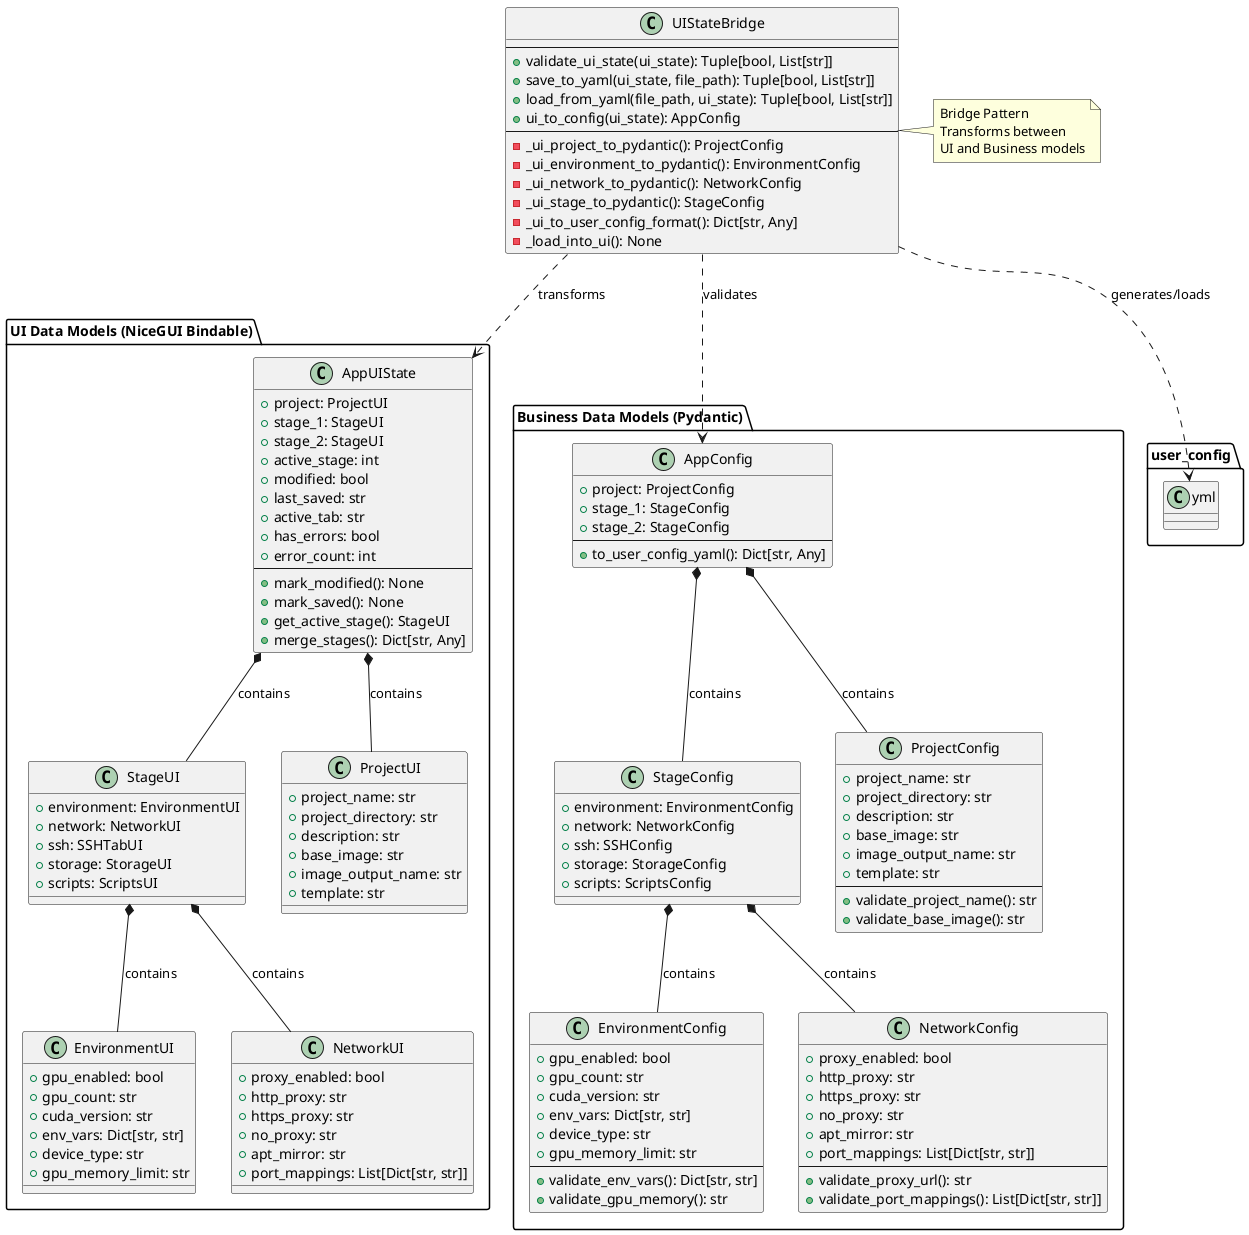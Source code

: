 @startuml data_models

package "UI Data Models (NiceGUI Bindable)" {
    class AppUIState {
        +project: ProjectUI
        +stage_1: StageUI
        +stage_2: StageUI
        +active_stage: int
        +modified: bool
        +last_saved: str
        +active_tab: str
        +has_errors: bool
        +error_count: int
        --
        +mark_modified(): None
        +mark_saved(): None
        +get_active_stage(): StageUI
        +merge_stages(): Dict[str, Any]
    }
    
    class StageUI {
        +environment: EnvironmentUI
        +network: NetworkUI
        +ssh: SSHTabUI
        +storage: StorageUI
        +scripts: ScriptsUI
    }
    
    class EnvironmentUI {
        +gpu_enabled: bool
        +gpu_count: str
        +cuda_version: str
        +env_vars: Dict[str, str]
        +device_type: str
        +gpu_memory_limit: str
    }
    
    class NetworkUI {
        +proxy_enabled: bool
        +http_proxy: str
        +https_proxy: str
        +no_proxy: str
        +apt_mirror: str
        +port_mappings: List[Dict[str, str]]
    }
    
    class ProjectUI {
        +project_name: str
        +project_directory: str
        +description: str
        +base_image: str
        +image_output_name: str
        +template: str
    }
}

package "Business Data Models (Pydantic)" {
    class AppConfig {
        +project: ProjectConfig
        +stage_1: StageConfig
        +stage_2: StageConfig
        --
        +to_user_config_yaml(): Dict[str, Any]
    }
    
    class StageConfig {
        +environment: EnvironmentConfig
        +network: NetworkConfig
        +ssh: SSHConfig
        +storage: StorageConfig
        +scripts: ScriptsConfig
    }
    
    class EnvironmentConfig {
        +gpu_enabled: bool
        +gpu_count: str
        +cuda_version: str
        +env_vars: Dict[str, str]
        +device_type: str
        +gpu_memory_limit: str
        --
        +validate_env_vars(): Dict[str, str]
        +validate_gpu_memory(): str
    }
    
    class NetworkConfig {
        +proxy_enabled: bool
        +http_proxy: str
        +https_proxy: str
        +no_proxy: str
        +apt_mirror: str
        +port_mappings: List[Dict[str, str]]
        --
        +validate_proxy_url(): str
        +validate_port_mappings(): List[Dict[str, str]]
    }
    
    class ProjectConfig {
        +project_name: str
        +project_directory: str
        +description: str
        +base_image: str
        +image_output_name: str
        +template: str
        --
        +validate_project_name(): str
        +validate_base_image(): str
    }
}

class UIStateBridge {
    --
    +validate_ui_state(ui_state): Tuple[bool, List[str]]
    +save_to_yaml(ui_state, file_path): Tuple[bool, List[str]]
    +load_from_yaml(file_path, ui_state): Tuple[bool, List[str]]
    +ui_to_config(ui_state): AppConfig
    --
    -_ui_project_to_pydantic(): ProjectConfig
    -_ui_environment_to_pydantic(): EnvironmentConfig
    -_ui_network_to_pydantic(): NetworkConfig
    -_ui_stage_to_pydantic(): StageConfig
    -_ui_to_user_config_format(): Dict[str, Any]
    -_load_into_ui(): None
}

AppUIState *-- StageUI : contains
StageUI *-- EnvironmentUI : contains
StageUI *-- NetworkUI : contains
AppUIState *-- ProjectUI : contains

AppConfig *-- StageConfig : contains
StageConfig *-- EnvironmentConfig : contains
StageConfig *-- NetworkConfig : contains
AppConfig *-- ProjectConfig : contains

UIStateBridge ..> AppUIState : transforms
UIStateBridge ..> AppConfig : validates
UIStateBridge ..> "user_config.yml" : generates/loads

note right of UIStateBridge : Bridge Pattern\nTransforms between\nUI and Business models
@enduml
